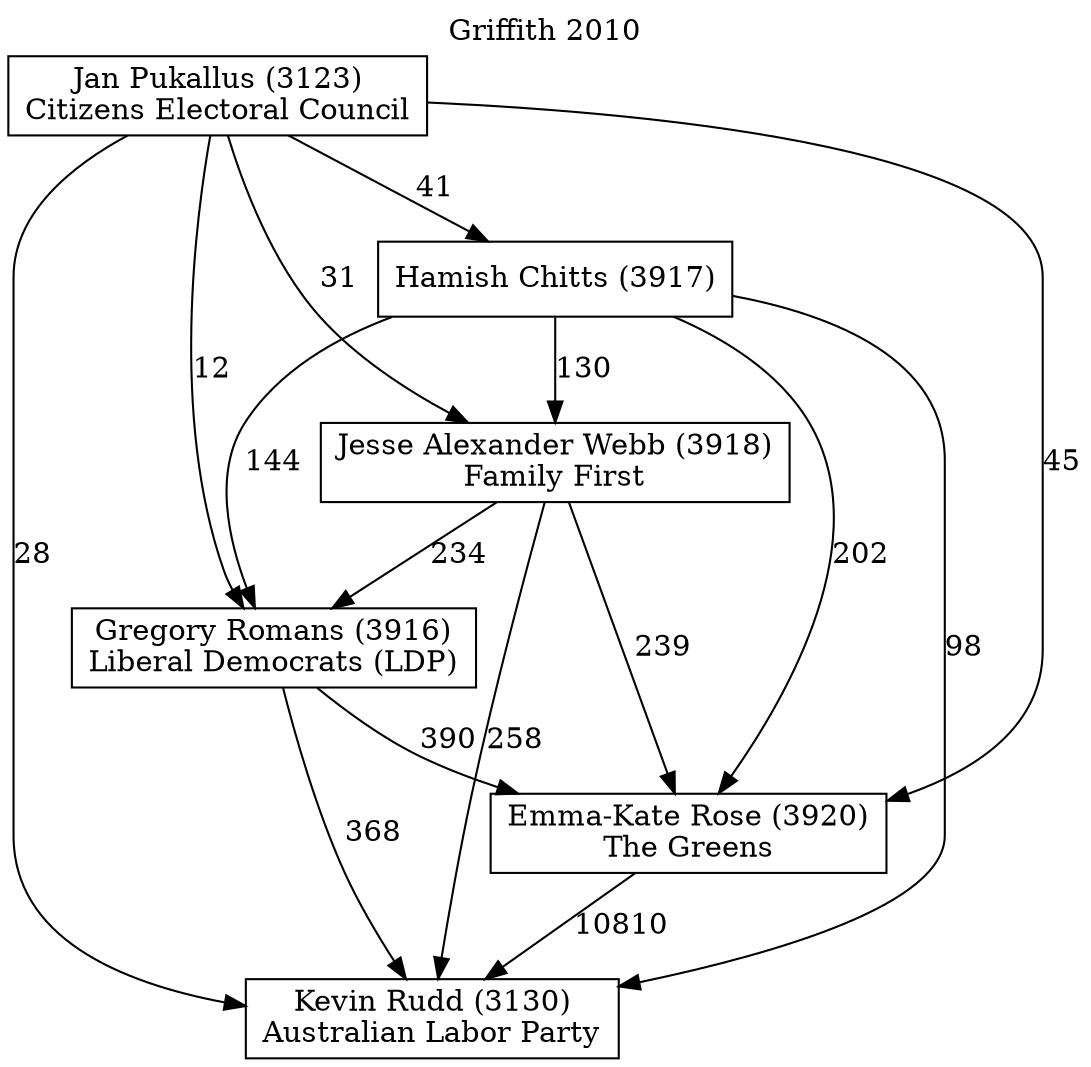 // House preference flow
digraph "Kevin Rudd (3130)_Griffith_2010" {
	graph [label="Griffith 2010" labelloc=t mclimit=10]
	node [shape=box]
	"Kevin Rudd (3130)" [label="Kevin Rudd (3130)
Australian Labor Party"]
	"Emma-Kate Rose (3920)" [label="Emma-Kate Rose (3920)
The Greens"]
	"Gregory Romans (3916)" [label="Gregory Romans (3916)
Liberal Democrats (LDP)"]
	"Jesse Alexander Webb (3918)" [label="Jesse Alexander Webb (3918)
Family First"]
	"Hamish Chitts (3917)" [label="Hamish Chitts (3917)
"]
	"Jan Pukallus (3123)" [label="Jan Pukallus (3123)
Citizens Electoral Council"]
	"Emma-Kate Rose (3920)" -> "Kevin Rudd (3130)" [label=10810]
	"Gregory Romans (3916)" -> "Emma-Kate Rose (3920)" [label=390]
	"Jesse Alexander Webb (3918)" -> "Gregory Romans (3916)" [label=234]
	"Hamish Chitts (3917)" -> "Jesse Alexander Webb (3918)" [label=130]
	"Jan Pukallus (3123)" -> "Hamish Chitts (3917)" [label=41]
	"Gregory Romans (3916)" -> "Kevin Rudd (3130)" [label=368]
	"Jesse Alexander Webb (3918)" -> "Kevin Rudd (3130)" [label=258]
	"Hamish Chitts (3917)" -> "Kevin Rudd (3130)" [label=98]
	"Jan Pukallus (3123)" -> "Kevin Rudd (3130)" [label=28]
	"Jan Pukallus (3123)" -> "Jesse Alexander Webb (3918)" [label=31]
	"Hamish Chitts (3917)" -> "Gregory Romans (3916)" [label=144]
	"Jan Pukallus (3123)" -> "Gregory Romans (3916)" [label=12]
	"Jesse Alexander Webb (3918)" -> "Emma-Kate Rose (3920)" [label=239]
	"Hamish Chitts (3917)" -> "Emma-Kate Rose (3920)" [label=202]
	"Jan Pukallus (3123)" -> "Emma-Kate Rose (3920)" [label=45]
}
